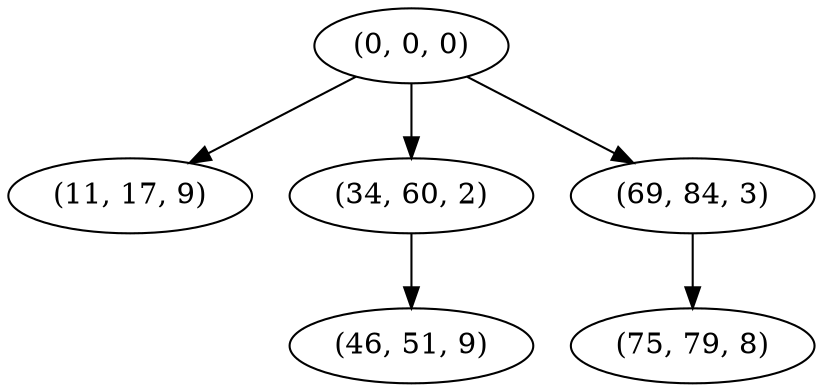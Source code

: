 digraph tree {
    "(0, 0, 0)";
    "(11, 17, 9)";
    "(34, 60, 2)";
    "(46, 51, 9)";
    "(69, 84, 3)";
    "(75, 79, 8)";
    "(0, 0, 0)" -> "(11, 17, 9)";
    "(0, 0, 0)" -> "(34, 60, 2)";
    "(0, 0, 0)" -> "(69, 84, 3)";
    "(34, 60, 2)" -> "(46, 51, 9)";
    "(69, 84, 3)" -> "(75, 79, 8)";
}
